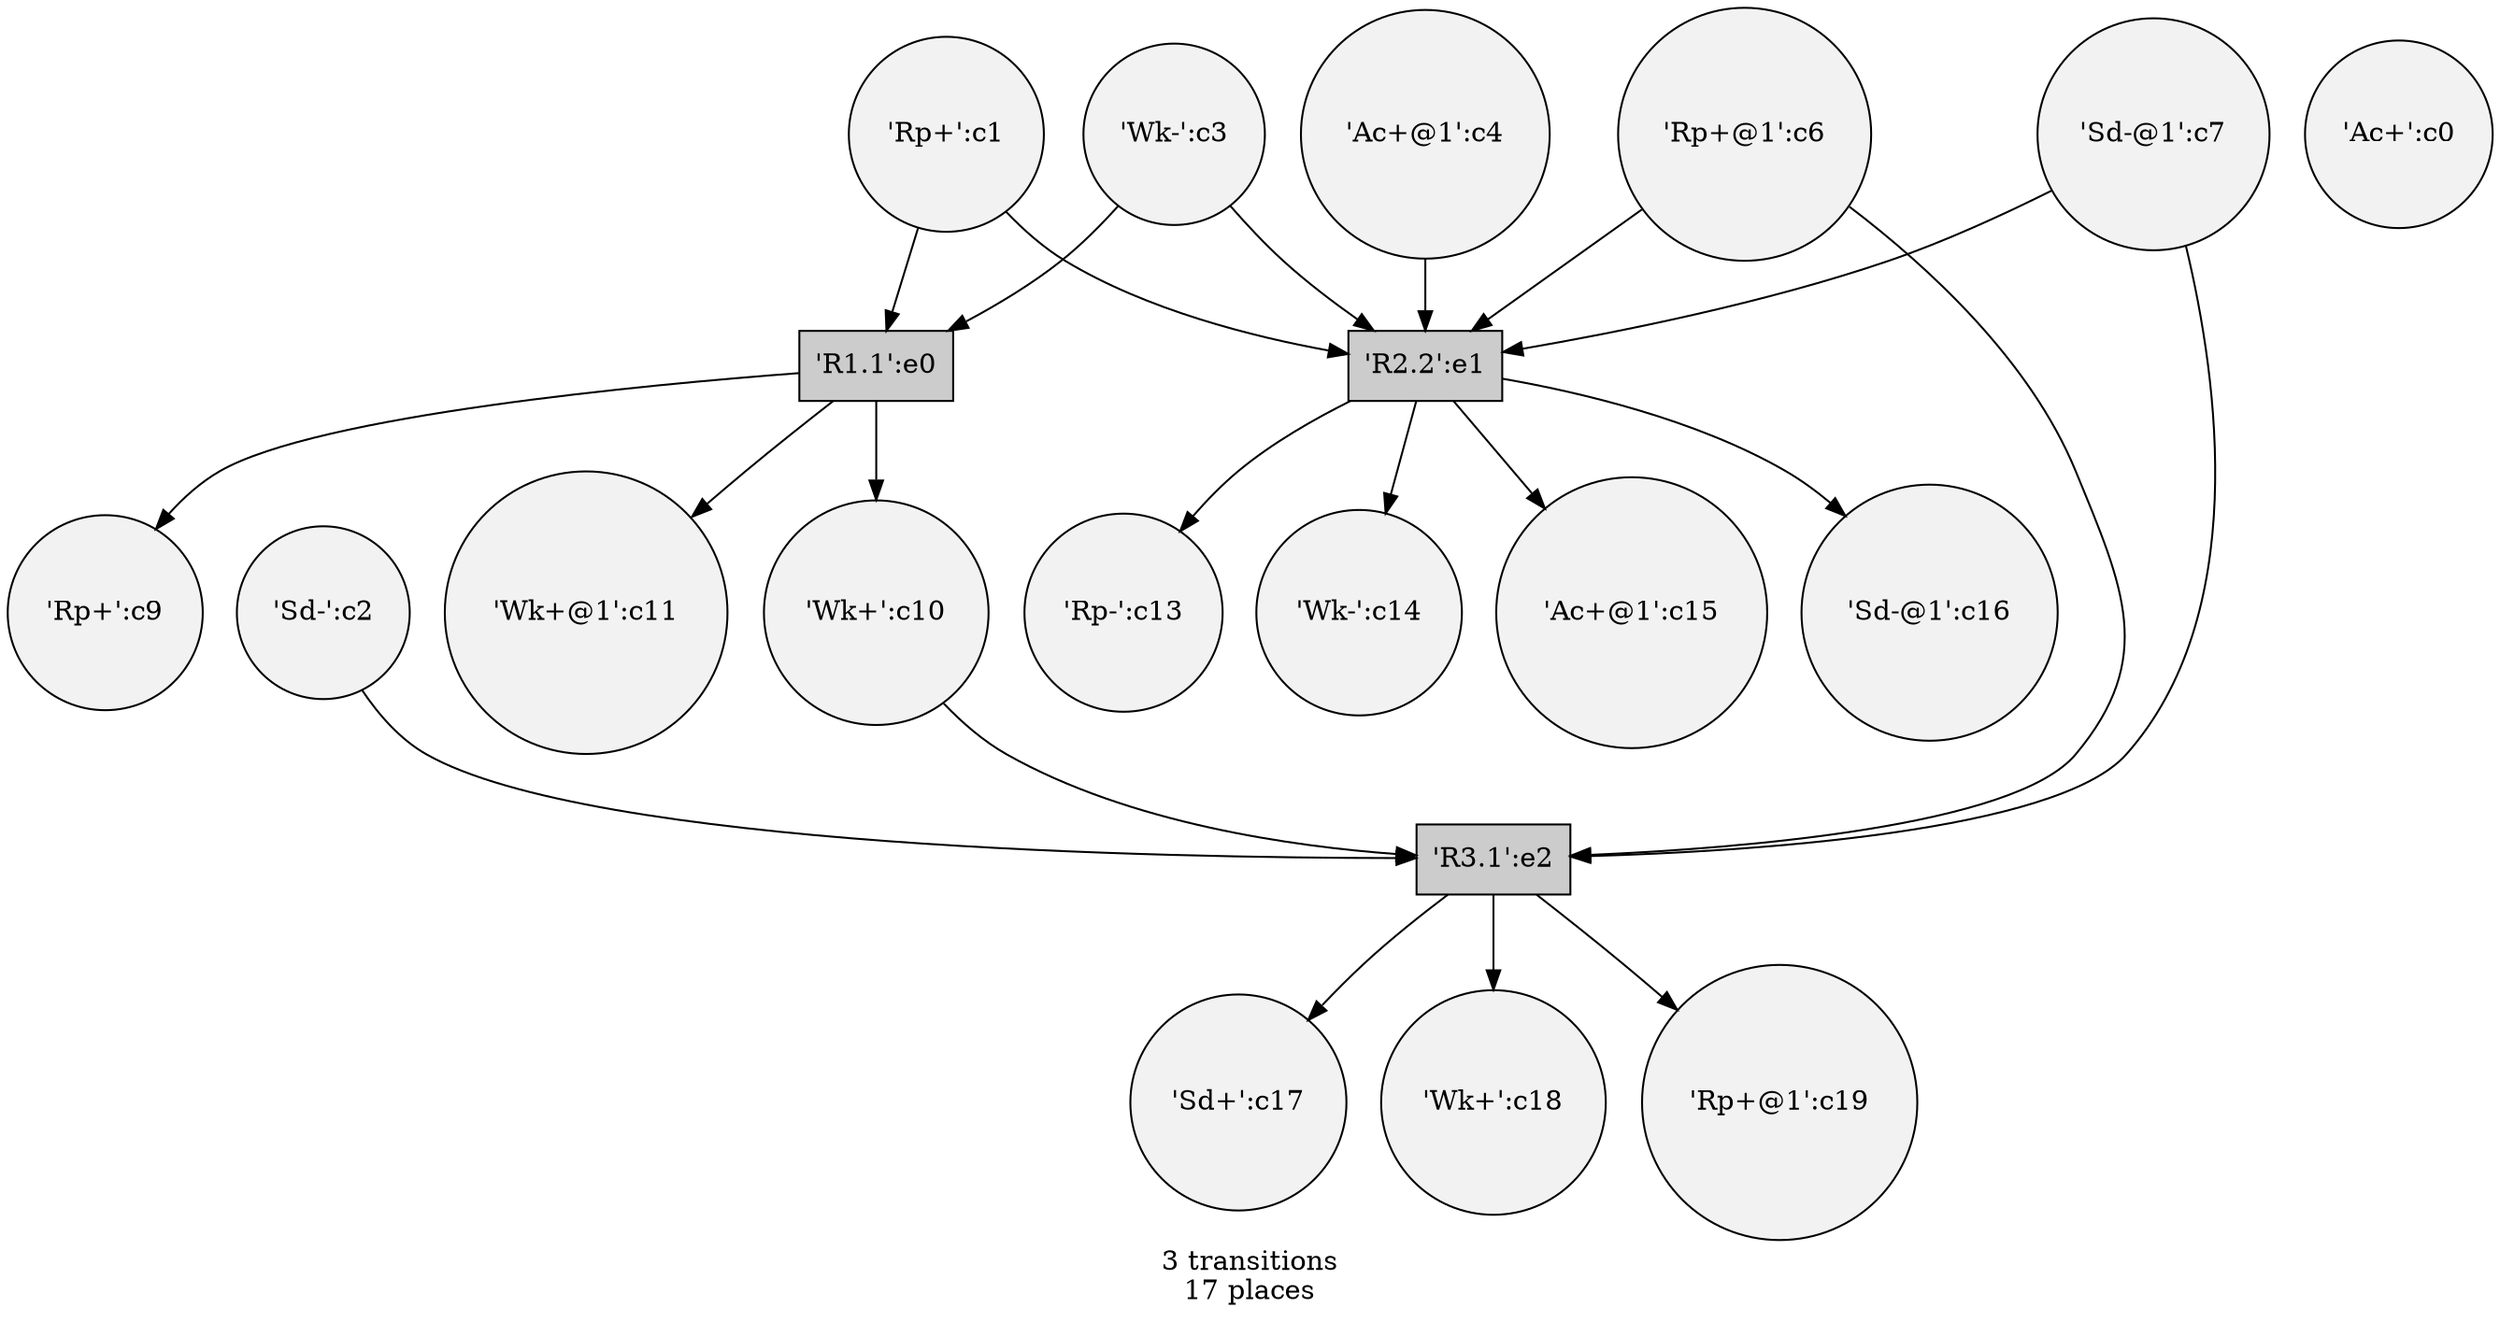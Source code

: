 digraph {
	/* transitions */
	node	[shape=box style=filled fillcolor=gray80];
	t139737576896688 [label="'R1.1':e0"];
	t139737576895680 [label="'R2.2':e1"];
	t139737576894576 [label="'R3.1':e2"];

	/* places, flow and context relations */
	node	[shape=circle fillcolor=gray95];
	p139737576895344 [label="'Ac+':c0"];

	p139737576896016 [label="'Rp+':c1"];
	p139737576896016 -> t139737576896688;
	p139737576896016 -> t139737576895680;

	p139737576895824 [label="'Sd-':c2"];
	p139737576895824 -> t139737576894576;

	p139737576896976 [label="'Wk-':c3"];
	p139737576896976 -> t139737576896688;
	p139737576896976 -> t139737576895680;

	p139737576895584 [label="'Ac+@1':c4"];
	p139737576895584 -> t139737576895680;

	p139737576895872 [label="'Rp+@1':c6"];
	p139737576895872 -> t139737576895680;
	p139737576895872 -> t139737576894576;

	p139737576897216 [label="'Sd-@1':c7"];
	p139737576897216 -> t139737576895680;
	p139737576897216 -> t139737576894576;

	p139737576895920 [label="'Rp+':c9"];
	t139737576896688 -> p139737576895920;

	p139737576894528 [label="'Wk+':c10"];
	t139737576896688 -> p139737576894528;
	p139737576894528 -> t139737576894576;

	p139737576895296 [label="'Wk+@1':c11"];
	t139737576896688 -> p139737576895296;

	p139737576896640 [label="'Rp-':c13"];
	t139737576895680 -> p139737576896640;

	p139737576895200 [label="'Wk-':c14"];
	t139737576895680 -> p139737576895200;

	p139737576897024 [label="'Ac+@1':c15"];
	t139737576895680 -> p139737576897024;

	p139737576896928 [label="'Sd-@1':c16"];
	t139737576895680 -> p139737576896928;

	p139737576895392 [label="'Sd+':c17"];
	t139737576894576 -> p139737576895392;

	p139737576896592 [label="'Wk+':c18"];
	t139737576894576 -> p139737576896592;

	p139737576894624 [label="'Rp+@1':c19"];
	t139737576894576 -> p139737576894624;

	graph [label="3 transitions\n17 places"];
}
